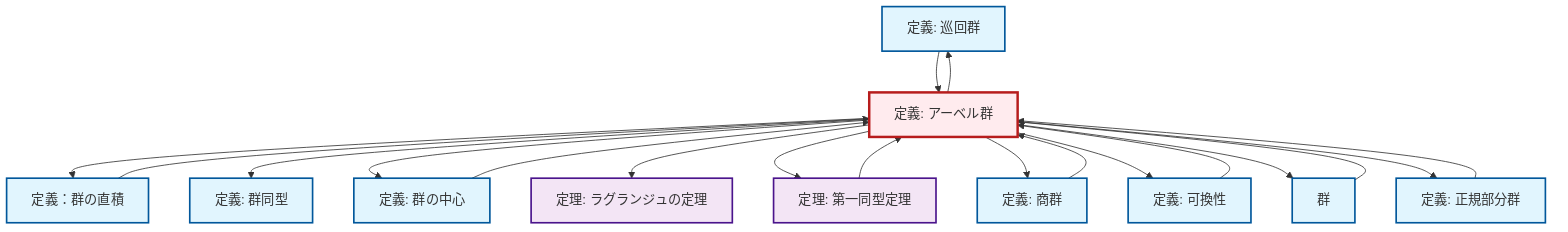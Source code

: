 graph TD
    classDef definition fill:#e1f5fe,stroke:#01579b,stroke-width:2px
    classDef theorem fill:#f3e5f5,stroke:#4a148c,stroke-width:2px
    classDef axiom fill:#fff3e0,stroke:#e65100,stroke-width:2px
    classDef example fill:#e8f5e9,stroke:#1b5e20,stroke-width:2px
    classDef current fill:#ffebee,stroke:#b71c1c,stroke-width:3px
    def-isomorphism["定義: 群同型"]:::definition
    def-cyclic-group["定義: 巡回群"]:::definition
    thm-lagrange["定理: ラグランジュの定理"]:::theorem
    def-group["群"]:::definition
    def-commutativity["定義: 可換性"]:::definition
    def-direct-product["定義：群の直積"]:::definition
    def-quotient-group["定義: 商群"]:::definition
    def-abelian-group["定義: アーベル群"]:::definition
    def-normal-subgroup["定義: 正規部分群"]:::definition
    def-center-of-group["定義: 群の中心"]:::definition
    thm-first-isomorphism["定理: 第一同型定理"]:::theorem
    def-abelian-group --> def-direct-product
    def-abelian-group --> def-isomorphism
    def-quotient-group --> def-abelian-group
    def-abelian-group --> def-center-of-group
    def-abelian-group --> def-cyclic-group
    def-direct-product --> def-abelian-group
    def-abelian-group --> thm-lagrange
    def-normal-subgroup --> def-abelian-group
    def-abelian-group --> thm-first-isomorphism
    def-commutativity --> def-abelian-group
    def-abelian-group --> def-quotient-group
    def-abelian-group --> def-commutativity
    def-cyclic-group --> def-abelian-group
    def-abelian-group --> def-group
    thm-first-isomorphism --> def-abelian-group
    def-group --> def-abelian-group
    def-center-of-group --> def-abelian-group
    def-abelian-group --> def-normal-subgroup
    class def-abelian-group current